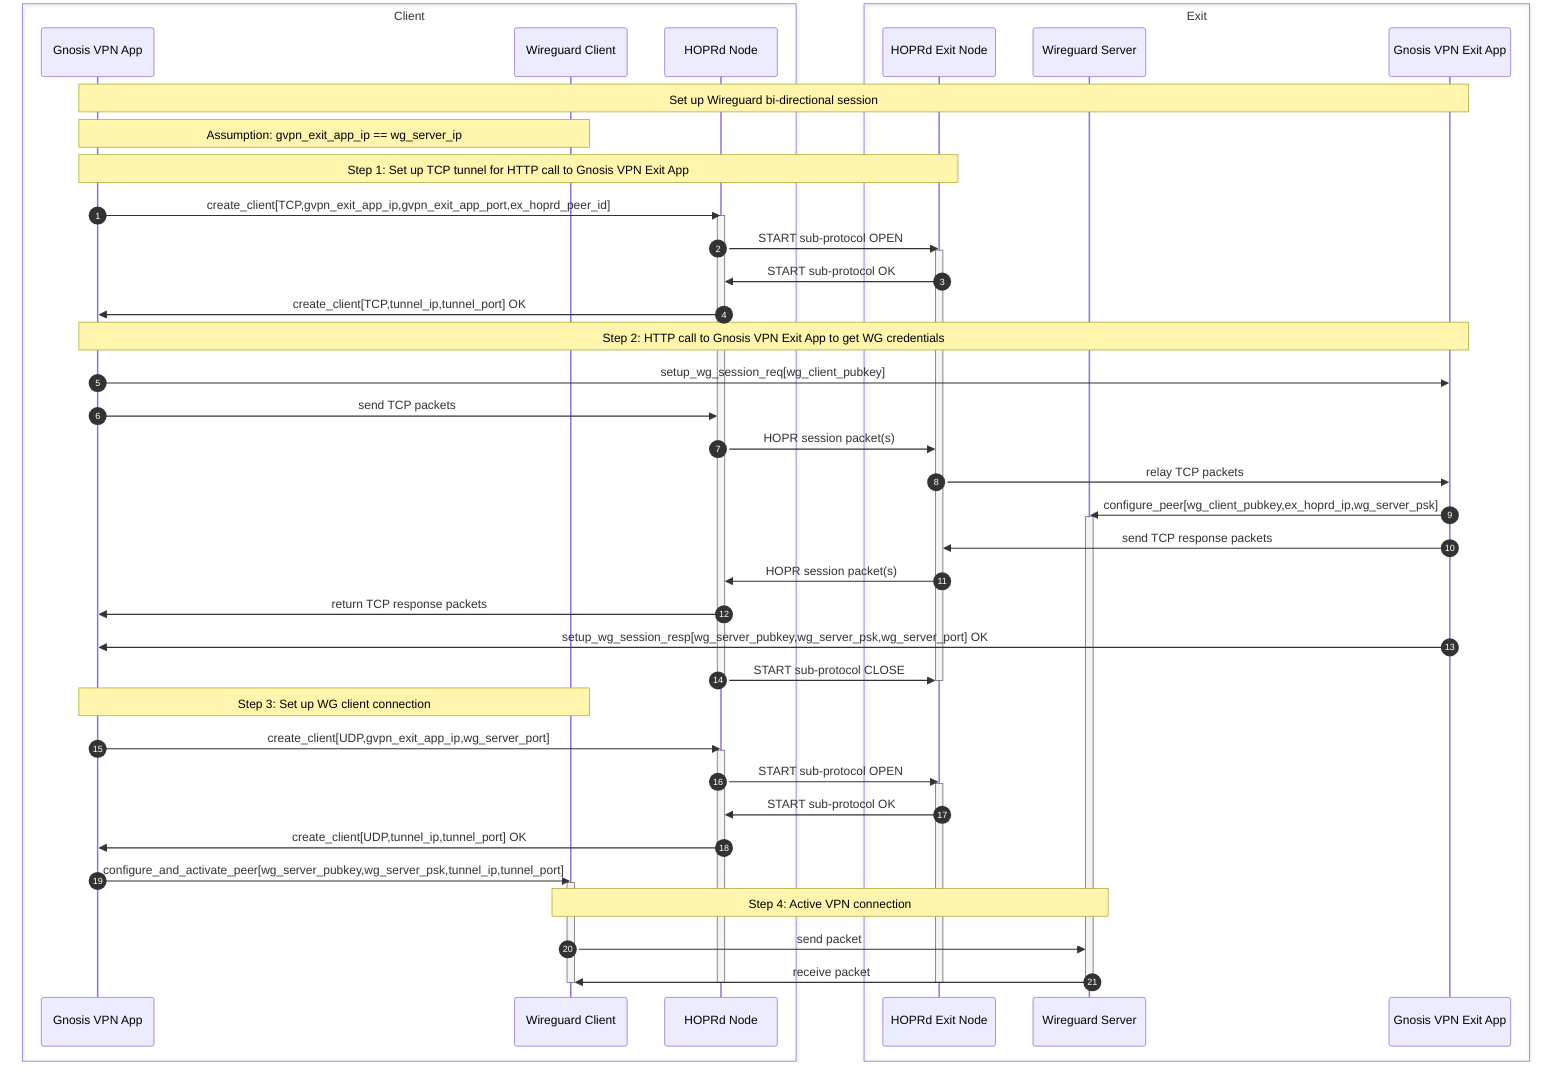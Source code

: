 sequenceDiagram
    autonumber

    box Client
        participant gnosisvpn as Gnosis VPN App
        participant wg as Wireguard Client
        participant hoprd as HOPRd Node
    end
    box Exit
        participant ex_hoprd as HOPRd Exit Node
        participant ex_wg as Wireguard Server
        participant ex_gnosisvpn as Gnosis VPN Exit App
    end

    Note over gnosisvpn,ex_gnosisvpn: Set up Wireguard bi-directional session
    Note over gnosisvpn,wg: Assumption: gvpn_exit_app_ip == wg_server_ip

    Note over gnosisvpn,ex_hoprd: Step 1: Set up TCP tunnel for HTTP call to Gnosis VPN Exit App
    gnosisvpn->>hoprd: create_client[TCP,gvpn_exit_app_ip,gvpn_exit_app_port,ex_hoprd_peer_id]
    activate hoprd
    hoprd->>ex_hoprd: START sub-protocol OPEN
    activate ex_hoprd
    ex_hoprd->>hoprd: START sub-protocol OK
    hoprd->>gnosisvpn: create_client[TCP,tunnel_ip,tunnel_port] OK

    Note over gnosisvpn,ex_gnosisvpn: Step 2: HTTP call to Gnosis VPN Exit App to get WG credentials
    gnosisvpn->>ex_gnosisvpn: setup_wg_session_req[wg_client_pubkey]
    gnosisvpn->>hoprd: send TCP packets
    hoprd->>ex_hoprd: HOPR session packet(s)
    ex_hoprd->>ex_gnosisvpn: relay TCP packets
    ex_gnosisvpn->>ex_wg: configure_peer[wg_client_pubkey,ex_hoprd_ip,wg_server_psk]
    activate ex_wg
    ex_gnosisvpn->>ex_hoprd: send TCP response packets
    ex_hoprd->>hoprd: HOPR session packet(s)
    hoprd->>gnosisvpn: return TCP response packets
    ex_gnosisvpn->>gnosisvpn: setup_wg_session_resp[wg_server_pubkey,wg_server_psk,wg_server_port] OK
    hoprd->>ex_hoprd: START sub-protocol CLOSE
    deactivate hoprd
    deactivate ex_hoprd

    Note over gnosisvpn,wg: Step 3: Set up WG client connection
    gnosisvpn->>hoprd: create_client[UDP,gvpn_exit_app_ip,wg_server_port]
    activate hoprd
    hoprd->>ex_hoprd: START sub-protocol OPEN
    activate ex_hoprd
    ex_hoprd->>hoprd: START sub-protocol OK
    hoprd->>gnosisvpn: create_client[UDP,tunnel_ip,tunnel_port] OK
    gnosisvpn->>wg: configure_and_activate_peer[wg_server_pubkey,wg_server_psk,tunnel_ip,tunnel_port]
    activate wg
    Note over wg,ex_wg: Step 4: Active VPN connection
    wg->>ex_wg: send packet
    ex_wg->>wg: receive packet

    deactivate wg
    deactivate hoprd
    deactivate ex_wg
    deactivate ex_hoprd